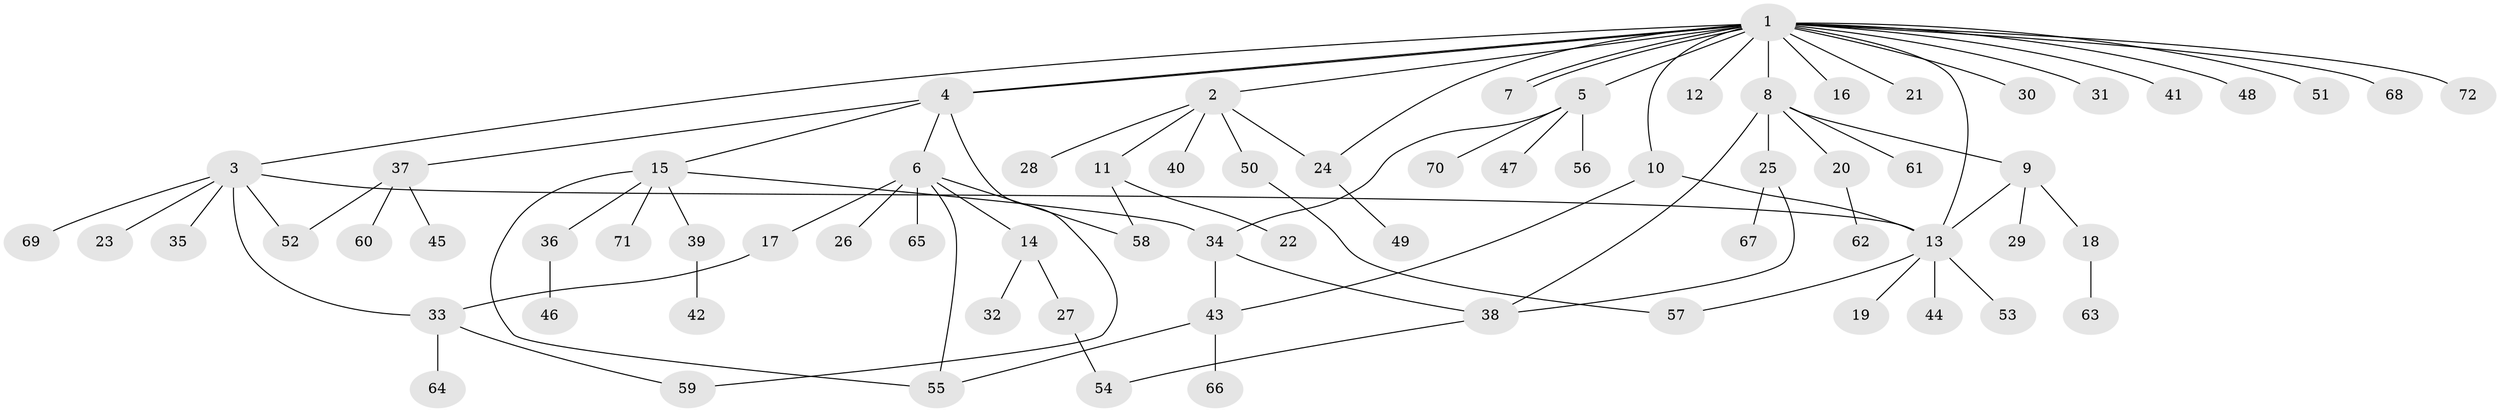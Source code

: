 // coarse degree distribution, {19: 0.017857142857142856, 5: 0.03571428571428571, 6: 0.05357142857142857, 10: 0.03571428571428571, 4: 0.03571428571428571, 3: 0.10714285714285714, 1: 0.5892857142857143, 2: 0.125}
// Generated by graph-tools (version 1.1) at 2025/23/03/03/25 07:23:48]
// undirected, 72 vertices, 89 edges
graph export_dot {
graph [start="1"]
  node [color=gray90,style=filled];
  1;
  2;
  3;
  4;
  5;
  6;
  7;
  8;
  9;
  10;
  11;
  12;
  13;
  14;
  15;
  16;
  17;
  18;
  19;
  20;
  21;
  22;
  23;
  24;
  25;
  26;
  27;
  28;
  29;
  30;
  31;
  32;
  33;
  34;
  35;
  36;
  37;
  38;
  39;
  40;
  41;
  42;
  43;
  44;
  45;
  46;
  47;
  48;
  49;
  50;
  51;
  52;
  53;
  54;
  55;
  56;
  57;
  58;
  59;
  60;
  61;
  62;
  63;
  64;
  65;
  66;
  67;
  68;
  69;
  70;
  71;
  72;
  1 -- 2;
  1 -- 3;
  1 -- 4;
  1 -- 4;
  1 -- 5;
  1 -- 7;
  1 -- 7;
  1 -- 8;
  1 -- 10;
  1 -- 12;
  1 -- 13;
  1 -- 16;
  1 -- 21;
  1 -- 24;
  1 -- 30;
  1 -- 31;
  1 -- 41;
  1 -- 48;
  1 -- 51;
  1 -- 68;
  1 -- 72;
  2 -- 11;
  2 -- 24;
  2 -- 28;
  2 -- 40;
  2 -- 50;
  3 -- 13;
  3 -- 23;
  3 -- 33;
  3 -- 35;
  3 -- 52;
  3 -- 69;
  4 -- 6;
  4 -- 15;
  4 -- 37;
  4 -- 59;
  5 -- 34;
  5 -- 47;
  5 -- 56;
  5 -- 70;
  6 -- 14;
  6 -- 17;
  6 -- 26;
  6 -- 55;
  6 -- 58;
  6 -- 65;
  8 -- 9;
  8 -- 20;
  8 -- 25;
  8 -- 38;
  8 -- 61;
  9 -- 13;
  9 -- 18;
  9 -- 29;
  10 -- 13;
  10 -- 43;
  11 -- 22;
  11 -- 58;
  13 -- 19;
  13 -- 44;
  13 -- 53;
  13 -- 57;
  14 -- 27;
  14 -- 32;
  15 -- 34;
  15 -- 36;
  15 -- 39;
  15 -- 55;
  15 -- 71;
  17 -- 33;
  18 -- 63;
  20 -- 62;
  24 -- 49;
  25 -- 38;
  25 -- 67;
  27 -- 54;
  33 -- 59;
  33 -- 64;
  34 -- 38;
  34 -- 43;
  36 -- 46;
  37 -- 45;
  37 -- 52;
  37 -- 60;
  38 -- 54;
  39 -- 42;
  43 -- 55;
  43 -- 66;
  50 -- 57;
}
